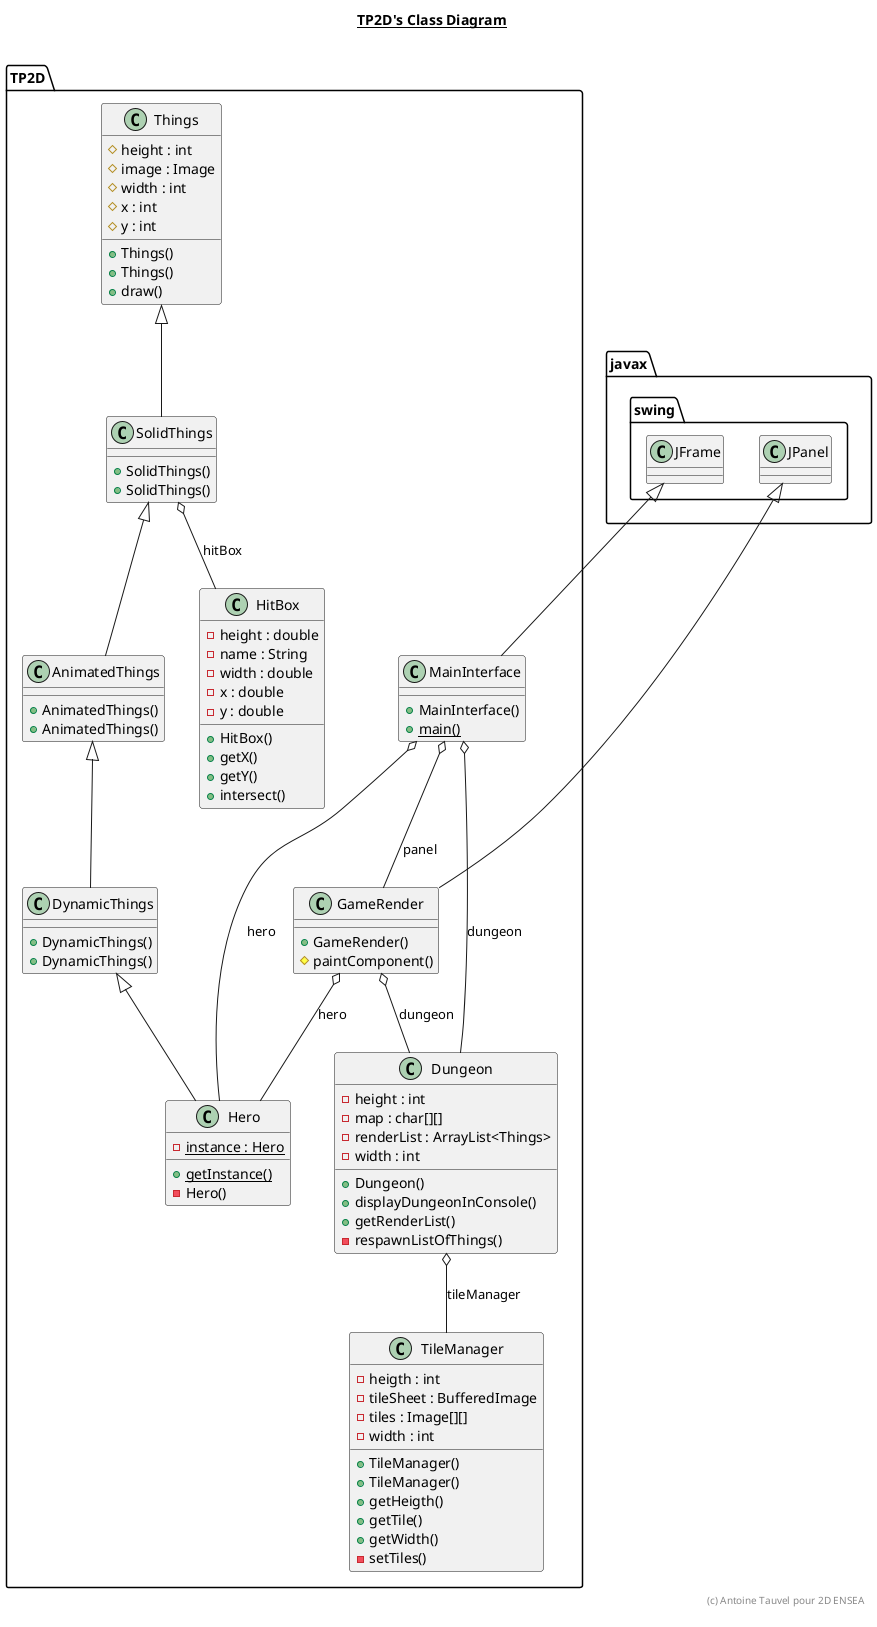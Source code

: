 @startuml

title __TP2D's Class Diagram__\n


    namespace TP2D {
      class TP2D.AnimatedThings {
          + AnimatedThings()
          + AnimatedThings()
      }
    }

  


    namespace TP2D {
      class TP2D.Dungeon {
          - height : int
          - map : char[][]
          - renderList : ArrayList<Things>
          - width : int
          + Dungeon()
          + displayDungeonInConsole()
          + getRenderList()
          - respawnListOfThings()
      }
    }

  


    namespace TP2D {
      class TP2D.DynamicThings {
          + DynamicThings()
          + DynamicThings()
      }
    }

  


    namespace TP2D {
      class TP2D.GameRender {
          + GameRender()
          # paintComponent()
      }
    }

  


    namespace TP2D {
      class TP2D.Hero {
          {static} - instance : Hero
          {static} + getInstance()
          - Hero()
      }
    }

  

    namespace TP2D {
      class TP2D.HitBox {
          - height : double
          - name : String
          - width : double
          - x : double
          - y : double
          + HitBox()
          + getX()
          + getY()
          + intersect()
      }
    }

  


    namespace TP2D {
      class TP2D.MainInterface {
          + MainInterface()
          {static} + main()
      }
    }

  


    namespace TP2D {
      class TP2D.SolidThings {
          + SolidThings()
          + SolidThings()
      }
    }

  


    namespace TP2D {
      class TP2D.Things {
          # height : int
          # image : Image
          # width : int
          # x : int
          # y : int
          + Things()
          + Things()
          + draw()
      }
    }

  


    namespace TP2D {
      class TP2D.TileManager {
          - heigth : int
          - tileSheet : BufferedImage
          - tiles : Image[][]
          - width : int
          + TileManager()
          + TileManager()
          + getHeigth()
          + getTile()
          + getWidth()
          - setTiles()
      }
    }

  

  TP2D.AnimatedThings -up-|> TP2D.SolidThings
  TP2D.Dungeon o-- TP2D.TileManager : tileManager
  TP2D.DynamicThings -up-|> TP2D.AnimatedThings
  TP2D.GameRender -up-|> javax.swing.JPanel
  TP2D.GameRender o-- TP2D.Dungeon : dungeon
  TP2D.GameRender o-- TP2D.Hero : hero
  TP2D.Hero -up-|> TP2D.DynamicThings
  TP2D.MainInterface -up-|> javax.swing.JFrame
  TP2D.MainInterface o-- TP2D.Dungeon : dungeon
  TP2D.MainInterface o-- TP2D.Hero : hero
  TP2D.MainInterface o-- TP2D.GameRender : panel
  TP2D.SolidThings -up-|> TP2D.Things
  TP2D.SolidThings o-- TP2D.HitBox : hitBox


right footer
(c) Antoine Tauvel pour 2D ENSEA

endfooter

@enduml
